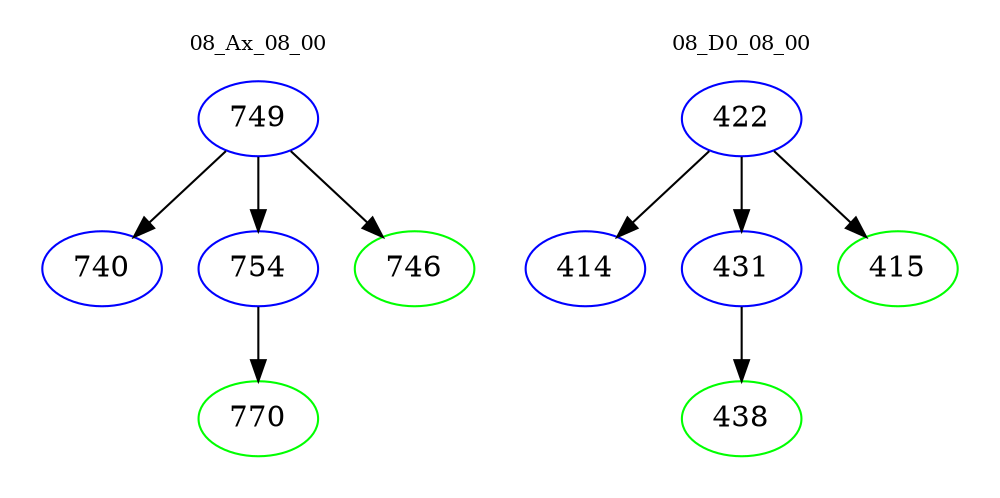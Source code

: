 digraph{
subgraph cluster_0 {
color = white
label = "08_Ax_08_00";
fontsize=10;
T0_749 [label="749", color="blue"]
T0_749 -> T0_740 [color="black"]
T0_740 [label="740", color="blue"]
T0_749 -> T0_754 [color="black"]
T0_754 [label="754", color="blue"]
T0_754 -> T0_770 [color="black"]
T0_770 [label="770", color="green"]
T0_749 -> T0_746 [color="black"]
T0_746 [label="746", color="green"]
}
subgraph cluster_1 {
color = white
label = "08_D0_08_00";
fontsize=10;
T1_422 [label="422", color="blue"]
T1_422 -> T1_414 [color="black"]
T1_414 [label="414", color="blue"]
T1_422 -> T1_431 [color="black"]
T1_431 [label="431", color="blue"]
T1_431 -> T1_438 [color="black"]
T1_438 [label="438", color="green"]
T1_422 -> T1_415 [color="black"]
T1_415 [label="415", color="green"]
}
}
